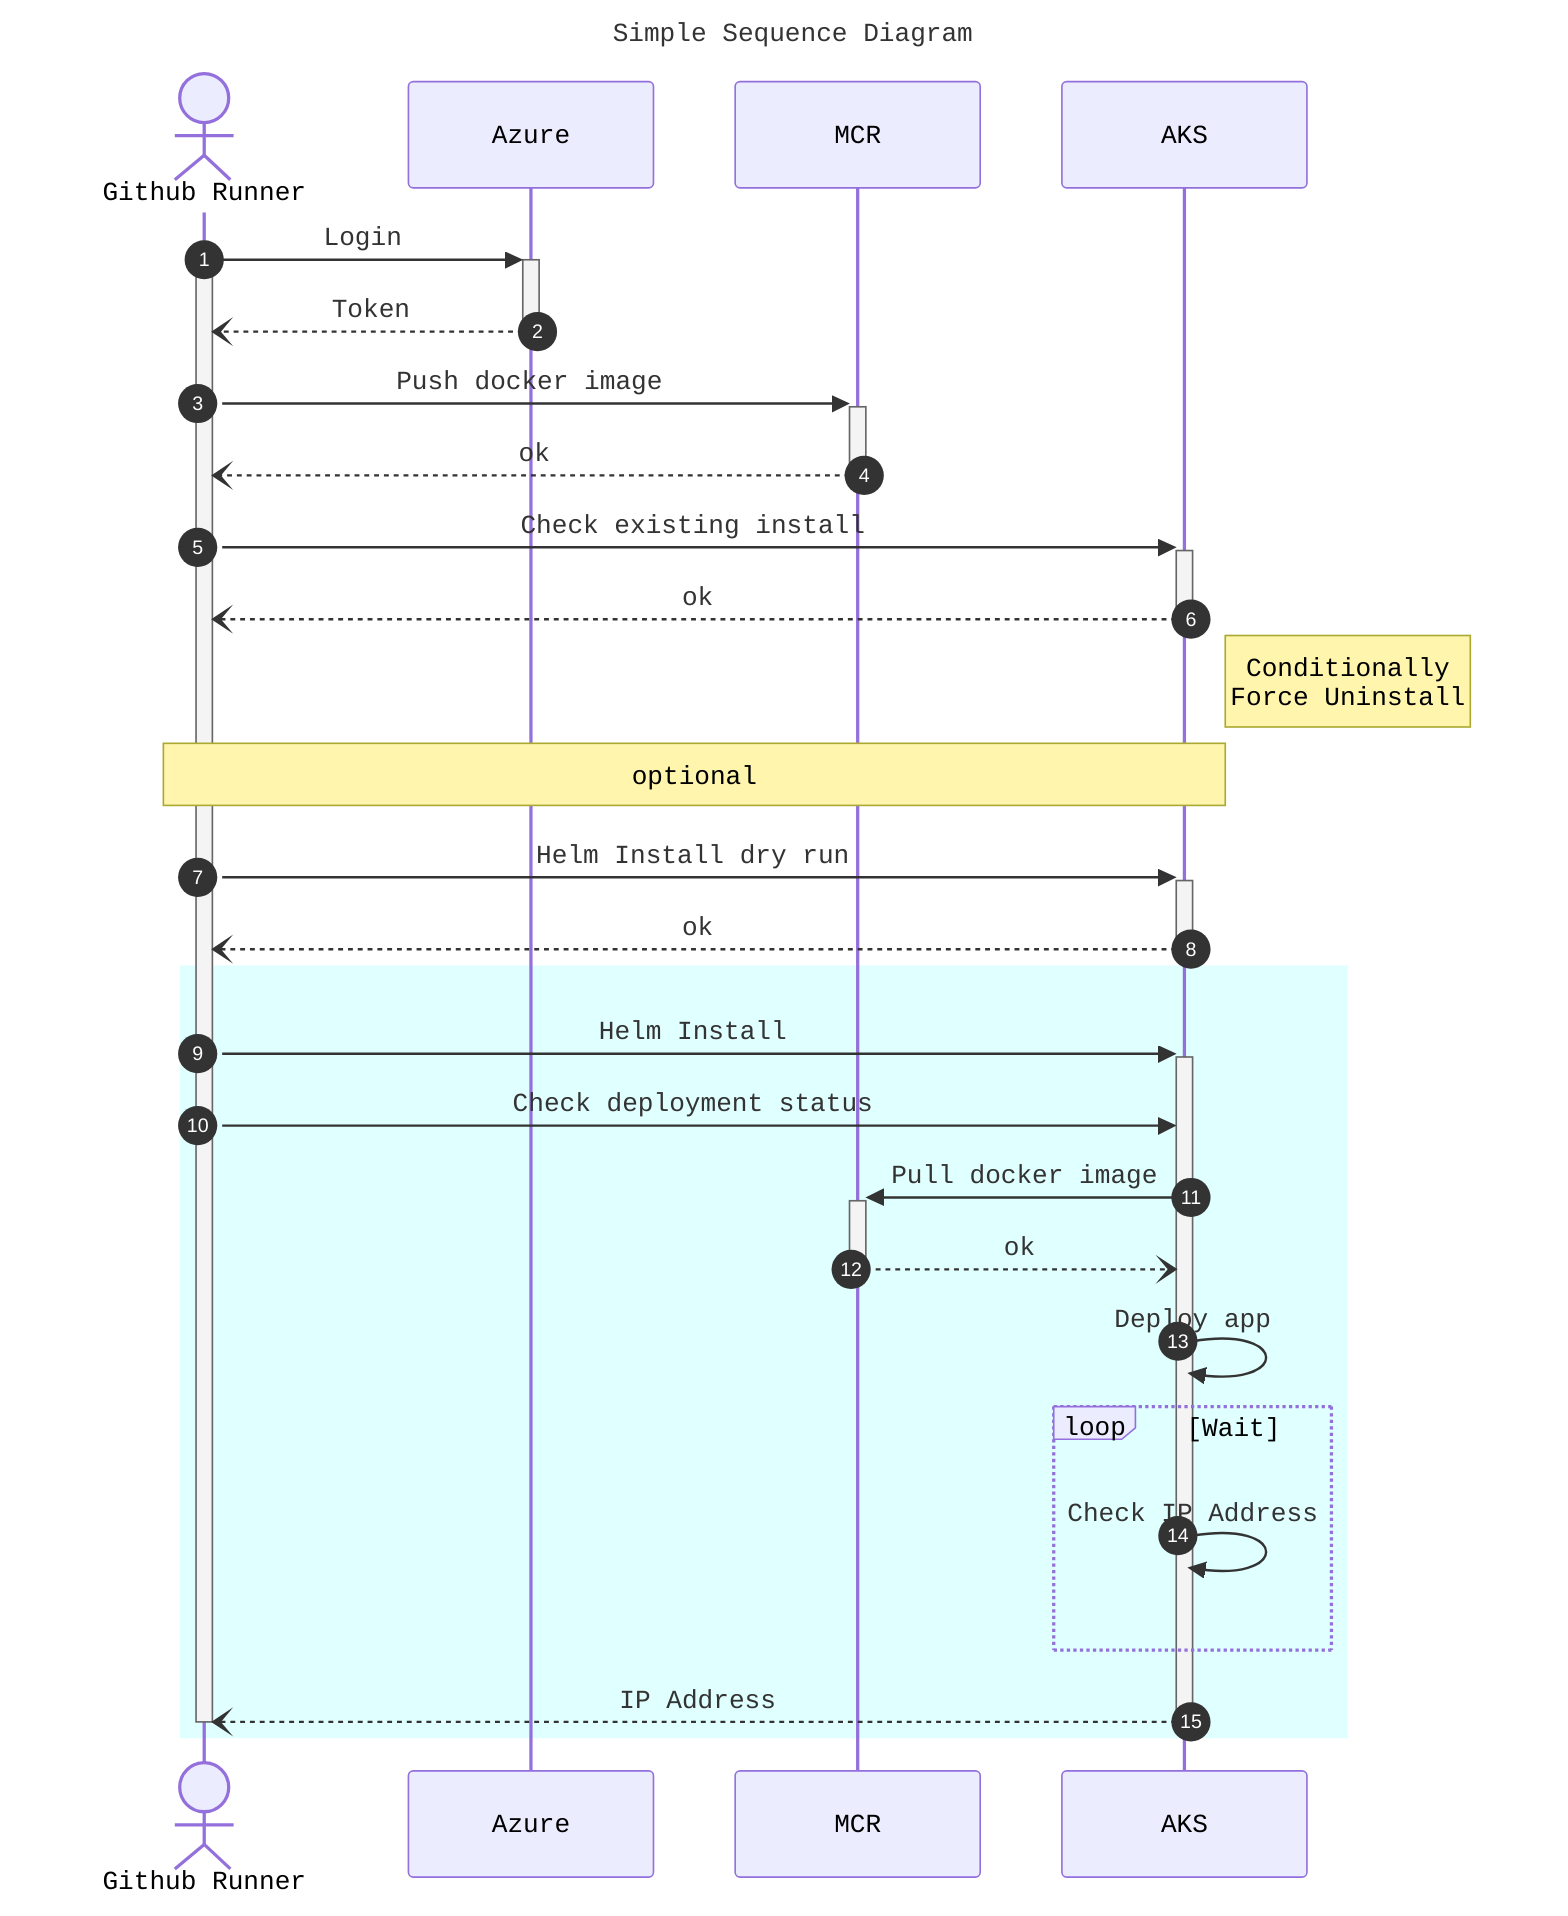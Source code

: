 ---
title: Simple Sequence Diagram
---
%%{init: {"theme": "light", "themeVariables": {"fontFamily": "Monospace"}}}%%
sequenceDiagram
    autonumber
    actor Github Runner
    participant Azure
    participant MCR
    participant AKS
    Github Runner->>+Azure:Login
    activate Github Runner
    Azure--)-Github Runner:Token
    Github Runner->>+MCR:Push docker image
    MCR--)-Github Runner:ok
    Github Runner->>+AKS:Check existing install
    AKS--)-Github Runner:ok
    Note right of AKS: Conditionally<br/>Force Uninstall
    Note over Github Runner, AKS: optional
    Github Runner->>+AKS:Helm Install dry run
    AKS--)-Github Runner:ok
    rect rgb(224, 255, 255)
        Github Runner->>+AKS:Helm Install
        Github Runner->>AKS:Check deployment status
        AKS->>+MCR:Pull docker image
        MCR--)-AKS:ok
        AKS->>AKS:Deploy app
        loop Wait
            AKS->>AKS:Check IP Address
        end
        AKS--)-Github Runner:IP Address
        deactivate Github Runner
    end